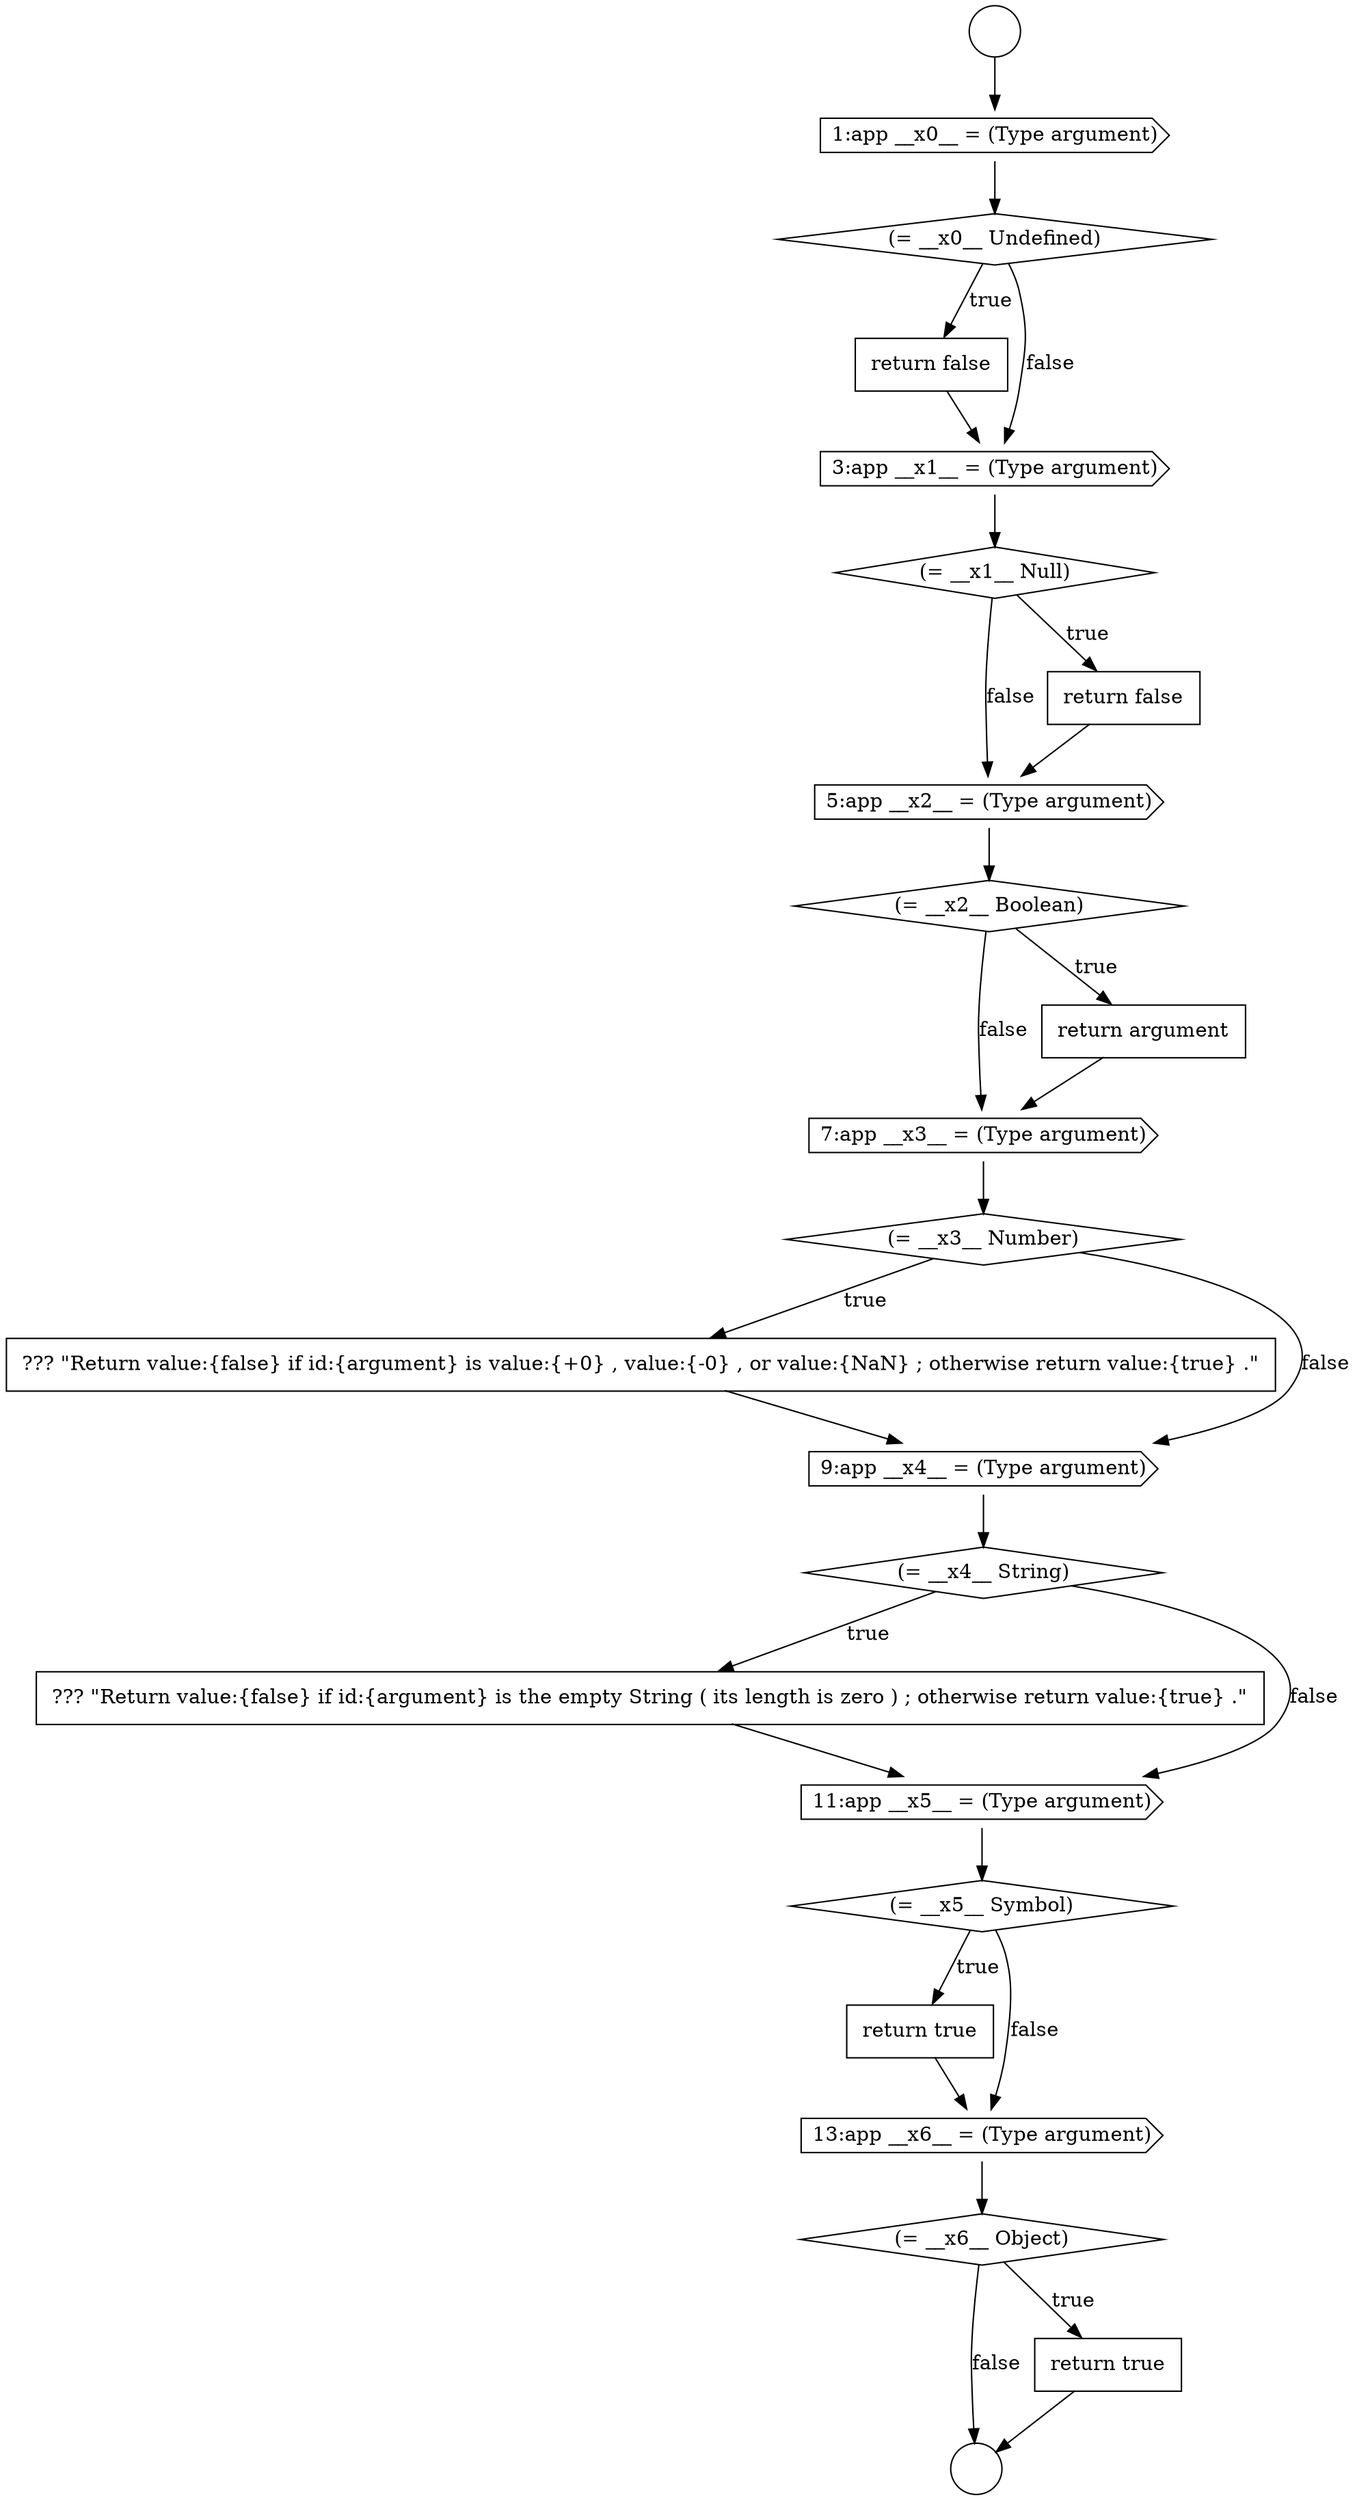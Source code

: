 digraph {
  node16982 [shape=cds, label=<<font color="black">5:app __x2__ = (Type argument)</font>> color="black" fillcolor="white" style=filled]
  node16985 [shape=cds, label=<<font color="black">7:app __x3__ = (Type argument)</font>> color="black" fillcolor="white" style=filled]
  node16989 [shape=diamond, label=<<font color="black">(= __x4__ String)</font>> color="black" fillcolor="white" style=filled]
  node16976 [shape=cds, label=<<font color="black">1:app __x0__ = (Type argument)</font>> color="black" fillcolor="white" style=filled]
  node16978 [shape=none, margin=0, label=<<font color="black">
    <table border="0" cellborder="1" cellspacing="0" cellpadding="10">
      <tr><td align="left">return false</td></tr>
    </table>
  </font>> color="black" fillcolor="white" style=filled]
  node16981 [shape=none, margin=0, label=<<font color="black">
    <table border="0" cellborder="1" cellspacing="0" cellpadding="10">
      <tr><td align="left">return false</td></tr>
    </table>
  </font>> color="black" fillcolor="white" style=filled]
  node16986 [shape=diamond, label=<<font color="black">(= __x3__ Number)</font>> color="black" fillcolor="white" style=filled]
  node16977 [shape=diamond, label=<<font color="black">(= __x0__ Undefined)</font>> color="black" fillcolor="white" style=filled]
  node16984 [shape=none, margin=0, label=<<font color="black">
    <table border="0" cellborder="1" cellspacing="0" cellpadding="10">
      <tr><td align="left">return argument</td></tr>
    </table>
  </font>> color="black" fillcolor="white" style=filled]
  node16974 [shape=circle label=" " color="black" fillcolor="white" style=filled]
  node16987 [shape=none, margin=0, label=<<font color="black">
    <table border="0" cellborder="1" cellspacing="0" cellpadding="10">
      <tr><td align="left">??? &quot;Return value:{false} if id:{argument} is value:{+0} , value:{-0} , or value:{NaN} ; otherwise return value:{true} .&quot;</td></tr>
    </table>
  </font>> color="black" fillcolor="white" style=filled]
  node16993 [shape=none, margin=0, label=<<font color="black">
    <table border="0" cellborder="1" cellspacing="0" cellpadding="10">
      <tr><td align="left">return true</td></tr>
    </table>
  </font>> color="black" fillcolor="white" style=filled]
  node16975 [shape=circle label=" " color="black" fillcolor="white" style=filled]
  node16992 [shape=diamond, label=<<font color="black">(= __x5__ Symbol)</font>> color="black" fillcolor="white" style=filled]
  node16994 [shape=cds, label=<<font color="black">13:app __x6__ = (Type argument)</font>> color="black" fillcolor="white" style=filled]
  node16979 [shape=cds, label=<<font color="black">3:app __x1__ = (Type argument)</font>> color="black" fillcolor="white" style=filled]
  node16996 [shape=none, margin=0, label=<<font color="black">
    <table border="0" cellborder="1" cellspacing="0" cellpadding="10">
      <tr><td align="left">return true</td></tr>
    </table>
  </font>> color="black" fillcolor="white" style=filled]
  node16990 [shape=none, margin=0, label=<<font color="black">
    <table border="0" cellborder="1" cellspacing="0" cellpadding="10">
      <tr><td align="left">??? &quot;Return value:{false} if id:{argument} is the empty String ( its length is zero ) ; otherwise return value:{true} .&quot;</td></tr>
    </table>
  </font>> color="black" fillcolor="white" style=filled]
  node16980 [shape=diamond, label=<<font color="black">(= __x1__ Null)</font>> color="black" fillcolor="white" style=filled]
  node16991 [shape=cds, label=<<font color="black">11:app __x5__ = (Type argument)</font>> color="black" fillcolor="white" style=filled]
  node16988 [shape=cds, label=<<font color="black">9:app __x4__ = (Type argument)</font>> color="black" fillcolor="white" style=filled]
  node16995 [shape=diamond, label=<<font color="black">(= __x6__ Object)</font>> color="black" fillcolor="white" style=filled]
  node16983 [shape=diamond, label=<<font color="black">(= __x2__ Boolean)</font>> color="black" fillcolor="white" style=filled]
  node16977 -> node16978 [label=<<font color="black">true</font>> color="black"]
  node16977 -> node16979 [label=<<font color="black">false</font>> color="black"]
  node16976 -> node16977 [ color="black"]
  node16994 -> node16995 [ color="black"]
  node16996 -> node16975 [ color="black"]
  node16990 -> node16991 [ color="black"]
  node16983 -> node16984 [label=<<font color="black">true</font>> color="black"]
  node16983 -> node16985 [label=<<font color="black">false</font>> color="black"]
  node16978 -> node16979 [ color="black"]
  node16979 -> node16980 [ color="black"]
  node16992 -> node16993 [label=<<font color="black">true</font>> color="black"]
  node16992 -> node16994 [label=<<font color="black">false</font>> color="black"]
  node16984 -> node16985 [ color="black"]
  node16995 -> node16996 [label=<<font color="black">true</font>> color="black"]
  node16995 -> node16975 [label=<<font color="black">false</font>> color="black"]
  node16974 -> node16976 [ color="black"]
  node16985 -> node16986 [ color="black"]
  node16982 -> node16983 [ color="black"]
  node16989 -> node16990 [label=<<font color="black">true</font>> color="black"]
  node16989 -> node16991 [label=<<font color="black">false</font>> color="black"]
  node16981 -> node16982 [ color="black"]
  node16988 -> node16989 [ color="black"]
  node16993 -> node16994 [ color="black"]
  node16987 -> node16988 [ color="black"]
  node16980 -> node16981 [label=<<font color="black">true</font>> color="black"]
  node16980 -> node16982 [label=<<font color="black">false</font>> color="black"]
  node16986 -> node16987 [label=<<font color="black">true</font>> color="black"]
  node16986 -> node16988 [label=<<font color="black">false</font>> color="black"]
  node16991 -> node16992 [ color="black"]
}
